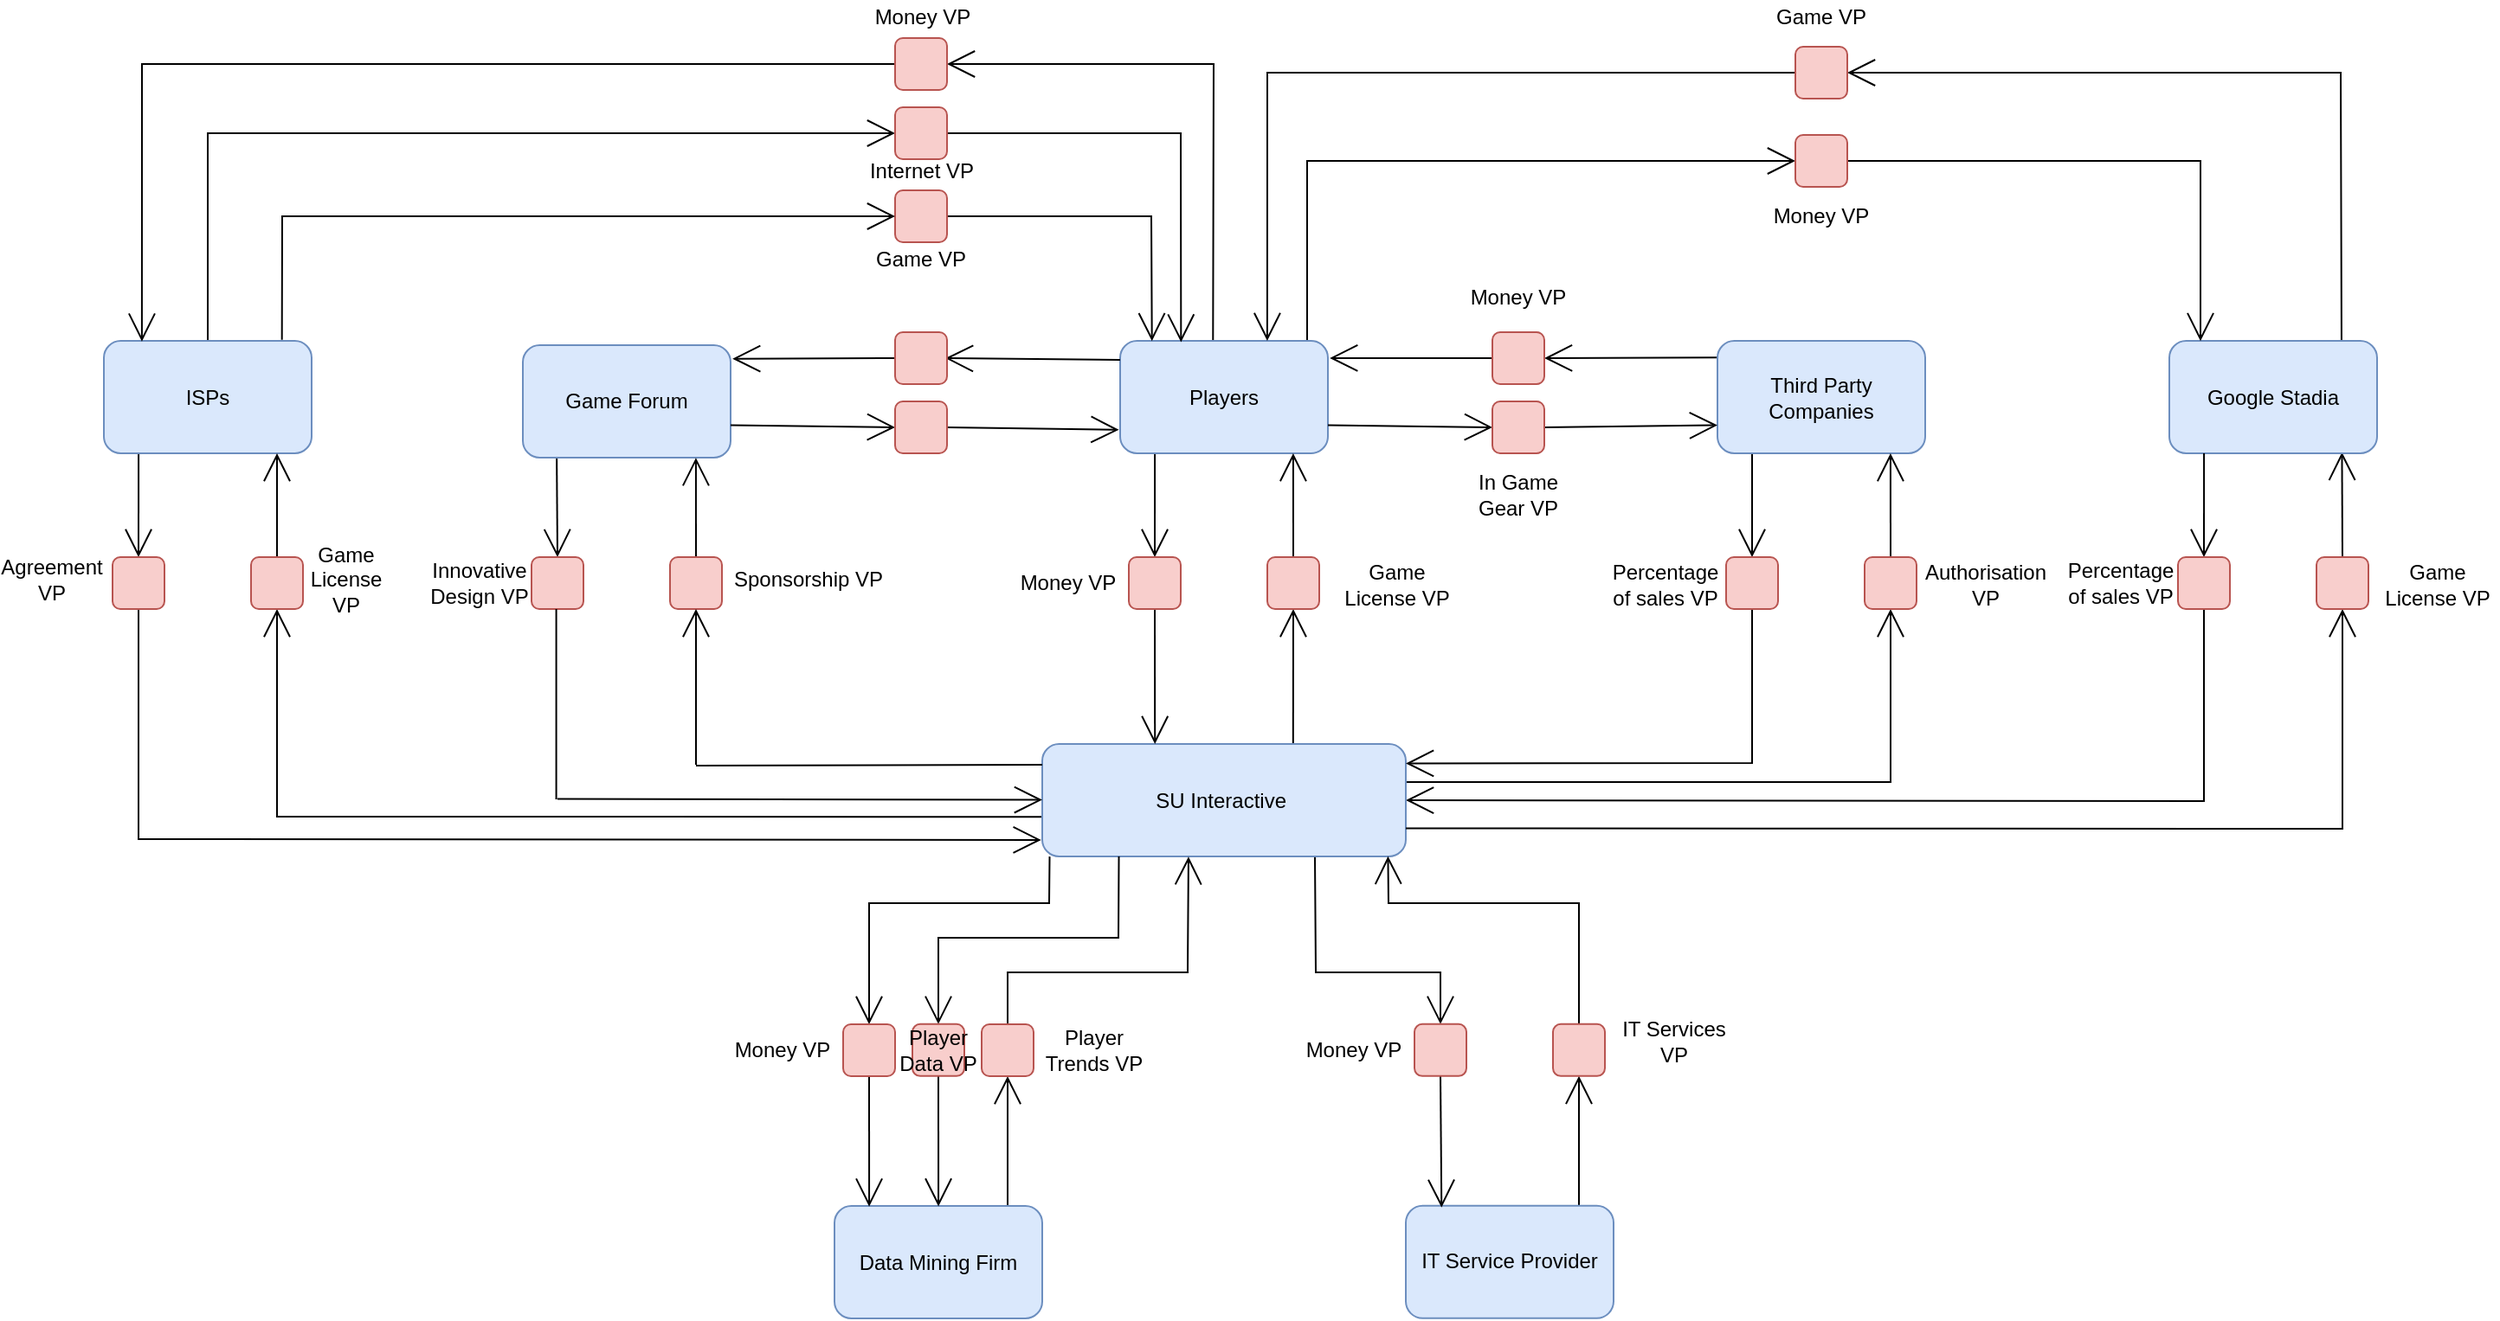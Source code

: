 <mxfile version="15.3.5" type="github">
  <diagram id="YZgY8PRbevDKH5y3TZCo" name="Page-1">
    <mxGraphModel dx="3224" dy="1183" grid="1" gridSize="10" guides="1" tooltips="1" connect="1" arrows="1" fold="1" page="1" pageScale="1" pageWidth="850" pageHeight="1100" math="0" shadow="0">
      <root>
        <mxCell id="0" />
        <mxCell id="1" parent="0" />
        <mxCell id="_d9_GQ4u8QB0am2_EuMo-89" style="edgeStyle=none;rounded=0;jumpSize=1;orthogonalLoop=1;jettySize=auto;html=1;entryX=0.5;entryY=1;entryDx=0;entryDy=0;endArrow=open;startSize=14;endSize=14;sourcePerimeterSpacing=8;targetPerimeterSpacing=8;" edge="1" parent="1" target="WiA4mhiuNk-QAXQjQzbL-15">
          <mxGeometry relative="1" as="geometry">
            <mxPoint x="630" y="764.93" as="sourcePoint" />
          </mxGeometry>
        </mxCell>
        <mxCell id="WiA4mhiuNk-QAXQjQzbL-6" value="IT Service Provider" style="rounded=1;whiteSpace=wrap;html=1;hachureGap=4;pointerEvents=0;fillColor=#dae8fc;strokeColor=#6c8ebf;" parent="1" vertex="1">
          <mxGeometry x="530" y="764.93" width="120" height="65" as="geometry" />
        </mxCell>
        <mxCell id="WiA4mhiuNk-QAXQjQzbL-7" style="edgeStyle=none;curved=1;rounded=0;orthogonalLoop=1;jettySize=auto;html=1;endArrow=open;startSize=14;endSize=14;sourcePerimeterSpacing=8;targetPerimeterSpacing=8;exitX=0.69;exitY=0;exitDx=0;exitDy=0;exitPerimeter=0;entryX=0.5;entryY=1;entryDx=0;entryDy=0;" parent="1" source="WiA4mhiuNk-QAXQjQzbL-1" target="WiA4mhiuNk-QAXQjQzbL-8" edge="1">
          <mxGeometry relative="1" as="geometry">
            <mxPoint x="440" y="470" as="targetPoint" />
            <mxPoint x="480" y="492" as="sourcePoint" />
            <Array as="points" />
          </mxGeometry>
        </mxCell>
        <mxCell id="_d9_GQ4u8QB0am2_EuMo-30" value="" style="edgeStyle=none;rounded=0;jumpSize=1;orthogonalLoop=1;jettySize=auto;html=1;endArrow=open;startSize=14;endSize=14;sourcePerimeterSpacing=8;targetPerimeterSpacing=8;exitX=0.306;exitY=1.001;exitDx=0;exitDy=0;exitPerimeter=0;entryX=0.5;entryY=0;entryDx=0;entryDy=0;" edge="1" parent="1" target="WiA4mhiuNk-QAXQjQzbL-18">
          <mxGeometry relative="1" as="geometry">
            <mxPoint x="324.26" y="563.065" as="sourcePoint" />
            <Array as="points">
              <mxPoint x="324" y="590" />
              <mxPoint x="220" y="590" />
            </Array>
          </mxGeometry>
        </mxCell>
        <mxCell id="_d9_GQ4u8QB0am2_EuMo-84" style="edgeStyle=none;rounded=0;jumpSize=1;orthogonalLoop=1;jettySize=auto;html=1;exitX=1.002;exitY=0.338;exitDx=0;exitDy=0;entryX=0.5;entryY=1;entryDx=0;entryDy=0;endArrow=open;startSize=14;endSize=14;sourcePerimeterSpacing=8;targetPerimeterSpacing=8;exitPerimeter=0;" edge="1" parent="1" source="WiA4mhiuNk-QAXQjQzbL-1" target="LYS-56mlYmuFWo8kIEcu-3">
          <mxGeometry relative="1" as="geometry">
            <Array as="points">
              <mxPoint x="810" y="520" />
            </Array>
          </mxGeometry>
        </mxCell>
        <mxCell id="_d9_GQ4u8QB0am2_EuMo-101" style="edgeStyle=none;rounded=0;jumpSize=1;orthogonalLoop=1;jettySize=auto;html=1;exitX=-0.002;exitY=0.648;exitDx=0;exitDy=0;entryX=0.5;entryY=1;entryDx=0;entryDy=0;endArrow=open;startSize=14;endSize=14;sourcePerimeterSpacing=8;targetPerimeterSpacing=8;exitPerimeter=0;" edge="1" parent="1" source="WiA4mhiuNk-QAXQjQzbL-1" target="LYS-56mlYmuFWo8kIEcu-1">
          <mxGeometry relative="1" as="geometry">
            <Array as="points">
              <mxPoint x="-122" y="540" />
            </Array>
          </mxGeometry>
        </mxCell>
        <mxCell id="_d9_GQ4u8QB0am2_EuMo-110" style="edgeStyle=none;rounded=0;jumpSize=1;orthogonalLoop=1;jettySize=auto;html=1;exitX=0.75;exitY=1;exitDx=0;exitDy=0;entryX=0.5;entryY=0;entryDx=0;entryDy=0;endArrow=open;startSize=14;endSize=14;sourcePerimeterSpacing=8;targetPerimeterSpacing=8;" edge="1" parent="1" source="WiA4mhiuNk-QAXQjQzbL-1" target="WiA4mhiuNk-QAXQjQzbL-16">
          <mxGeometry relative="1" as="geometry">
            <Array as="points">
              <mxPoint x="478" y="630" />
              <mxPoint x="550" y="630" />
            </Array>
          </mxGeometry>
        </mxCell>
        <mxCell id="_d9_GQ4u8QB0am2_EuMo-116" style="edgeStyle=none;rounded=0;jumpSize=1;orthogonalLoop=1;jettySize=auto;html=1;exitX=0.5;exitY=1;exitDx=0;exitDy=0;entryX=1;entryY=0.5;entryDx=0;entryDy=0;endArrow=open;startSize=14;endSize=14;sourcePerimeterSpacing=8;targetPerimeterSpacing=8;" edge="1" parent="1" source="_d9_GQ4u8QB0am2_EuMo-113" target="WiA4mhiuNk-QAXQjQzbL-1">
          <mxGeometry relative="1" as="geometry">
            <Array as="points">
              <mxPoint x="991" y="531" />
            </Array>
          </mxGeometry>
        </mxCell>
        <mxCell id="WiA4mhiuNk-QAXQjQzbL-1" value="SU Interactive&amp;nbsp;" style="rounded=1;whiteSpace=wrap;html=1;hachureGap=4;pointerEvents=0;fillColor=#dae8fc;strokeColor=#6c8ebf;" parent="1" vertex="1">
          <mxGeometry x="320" y="498" width="210" height="65" as="geometry" />
        </mxCell>
        <mxCell id="WiA4mhiuNk-QAXQjQzbL-13" value="" style="edgeStyle=none;curved=1;rounded=0;orthogonalLoop=1;jettySize=auto;html=1;endArrow=open;startSize=14;endSize=14;sourcePerimeterSpacing=8;targetPerimeterSpacing=8;entryX=0.5;entryY=0;entryDx=0;entryDy=0;exitX=0.167;exitY=1;exitDx=0;exitDy=0;exitPerimeter=0;" parent="1" source="WiA4mhiuNk-QAXQjQzbL-2" target="WiA4mhiuNk-QAXQjQzbL-9" edge="1">
          <mxGeometry relative="1" as="geometry" />
        </mxCell>
        <mxCell id="_d9_GQ4u8QB0am2_EuMo-69" style="edgeStyle=none;rounded=0;jumpSize=1;orthogonalLoop=1;jettySize=auto;html=1;exitX=0.447;exitY=0;exitDx=0;exitDy=0;entryX=1;entryY=0.5;entryDx=0;entryDy=0;endArrow=open;startSize=14;endSize=14;sourcePerimeterSpacing=8;targetPerimeterSpacing=8;exitPerimeter=0;" edge="1" parent="1" source="WiA4mhiuNk-QAXQjQzbL-2" target="_d9_GQ4u8QB0am2_EuMo-62">
          <mxGeometry relative="1" as="geometry">
            <Array as="points">
              <mxPoint x="419" y="105" />
            </Array>
          </mxGeometry>
        </mxCell>
        <mxCell id="_d9_GQ4u8QB0am2_EuMo-78" style="edgeStyle=none;rounded=0;jumpSize=1;orthogonalLoop=1;jettySize=auto;html=1;exitX=0;exitY=0.5;exitDx=0;exitDy=0;entryX=1.009;entryY=0.153;entryDx=0;entryDy=0;endArrow=open;startSize=14;endSize=14;sourcePerimeterSpacing=8;targetPerimeterSpacing=8;entryPerimeter=0;" edge="1" parent="1" source="_d9_GQ4u8QB0am2_EuMo-16" target="WiA4mhiuNk-QAXQjQzbL-2">
          <mxGeometry relative="1" as="geometry" />
        </mxCell>
        <mxCell id="_d9_GQ4u8QB0am2_EuMo-124" style="edgeStyle=none;rounded=0;jumpSize=1;orthogonalLoop=1;jettySize=auto;html=1;exitX=0.9;exitY=0;exitDx=0;exitDy=0;entryX=0;entryY=0.5;entryDx=0;entryDy=0;endArrow=open;startSize=14;endSize=14;sourcePerimeterSpacing=8;targetPerimeterSpacing=8;exitPerimeter=0;" edge="1" parent="1" source="WiA4mhiuNk-QAXQjQzbL-2" target="_d9_GQ4u8QB0am2_EuMo-118">
          <mxGeometry relative="1" as="geometry">
            <Array as="points">
              <mxPoint x="473" y="161" />
            </Array>
          </mxGeometry>
        </mxCell>
        <mxCell id="WiA4mhiuNk-QAXQjQzbL-2" value="Players" style="rounded=1;whiteSpace=wrap;html=1;hachureGap=4;pointerEvents=0;fillColor=#dae8fc;strokeColor=#6c8ebf;" parent="1" vertex="1">
          <mxGeometry x="365" y="265" width="120" height="65" as="geometry" />
        </mxCell>
        <mxCell id="_d9_GQ4u8QB0am2_EuMo-56" value="" style="edgeStyle=none;rounded=0;jumpSize=1;orthogonalLoop=1;jettySize=auto;html=1;endArrow=open;startSize=14;endSize=14;sourcePerimeterSpacing=8;targetPerimeterSpacing=8;exitX=0.167;exitY=0.997;exitDx=0;exitDy=0;entryX=0.5;entryY=0;entryDx=0;entryDy=0;exitPerimeter=0;" edge="1" parent="1" source="WiA4mhiuNk-QAXQjQzbL-3" target="LYS-56mlYmuFWo8kIEcu-2">
          <mxGeometry relative="1" as="geometry" />
        </mxCell>
        <mxCell id="_d9_GQ4u8QB0am2_EuMo-64" style="edgeStyle=none;rounded=0;jumpSize=1;orthogonalLoop=1;jettySize=auto;html=1;exitX=0.5;exitY=0;exitDx=0;exitDy=0;entryX=0;entryY=0.5;entryDx=0;entryDy=0;endArrow=open;startSize=14;endSize=14;sourcePerimeterSpacing=8;targetPerimeterSpacing=8;" edge="1" parent="1" source="WiA4mhiuNk-QAXQjQzbL-3" target="_d9_GQ4u8QB0am2_EuMo-61">
          <mxGeometry relative="1" as="geometry">
            <Array as="points">
              <mxPoint x="-162" y="145" />
            </Array>
          </mxGeometry>
        </mxCell>
        <mxCell id="WiA4mhiuNk-QAXQjQzbL-3" value="ISPs" style="rounded=1;whiteSpace=wrap;html=1;hachureGap=4;pointerEvents=0;fillColor=#dae8fc;strokeColor=#6c8ebf;" parent="1" vertex="1">
          <mxGeometry x="-222" y="265" width="120" height="65" as="geometry" />
        </mxCell>
        <mxCell id="_d9_GQ4u8QB0am2_EuMo-81" style="edgeStyle=none;rounded=0;jumpSize=1;orthogonalLoop=1;jettySize=auto;html=1;exitX=0.014;exitY=0.149;exitDx=0;exitDy=0;entryX=1;entryY=0.5;entryDx=0;entryDy=0;endArrow=open;startSize=14;endSize=14;sourcePerimeterSpacing=8;targetPerimeterSpacing=8;exitPerimeter=0;" edge="1" parent="1" source="WiA4mhiuNk-QAXQjQzbL-4" target="_d9_GQ4u8QB0am2_EuMo-16">
          <mxGeometry relative="1" as="geometry" />
        </mxCell>
        <mxCell id="_d9_GQ4u8QB0am2_EuMo-82" style="edgeStyle=none;rounded=0;jumpSize=1;orthogonalLoop=1;jettySize=auto;html=1;entryX=0.5;entryY=0;entryDx=0;entryDy=0;endArrow=open;startSize=14;endSize=14;sourcePerimeterSpacing=8;targetPerimeterSpacing=8;" edge="1" parent="1" target="LYS-56mlYmuFWo8kIEcu-4">
          <mxGeometry relative="1" as="geometry">
            <mxPoint x="730" y="330" as="sourcePoint" />
          </mxGeometry>
        </mxCell>
        <mxCell id="WiA4mhiuNk-QAXQjQzbL-4" value="Third Party Companies" style="rounded=1;whiteSpace=wrap;html=1;hachureGap=4;pointerEvents=0;fillColor=#dae8fc;strokeColor=#6c8ebf;" parent="1" vertex="1">
          <mxGeometry x="710" y="265" width="120" height="65" as="geometry" />
        </mxCell>
        <mxCell id="_d9_GQ4u8QB0am2_EuMo-31" value="" style="edgeStyle=none;rounded=0;jumpSize=1;orthogonalLoop=1;jettySize=auto;html=1;endArrow=open;startSize=14;endSize=14;sourcePerimeterSpacing=8;targetPerimeterSpacing=8;entryX=0.5;entryY=1;entryDx=0;entryDy=0;" edge="1" parent="1" target="WiA4mhiuNk-QAXQjQzbL-17">
          <mxGeometry relative="1" as="geometry">
            <mxPoint x="300" y="765" as="sourcePoint" />
          </mxGeometry>
        </mxCell>
        <mxCell id="WiA4mhiuNk-QAXQjQzbL-5" value="Data Mining Firm" style="rounded=1;whiteSpace=wrap;html=1;hachureGap=4;pointerEvents=0;fillColor=#dae8fc;strokeColor=#6c8ebf;" parent="1" vertex="1">
          <mxGeometry x="200" y="765" width="120" height="65" as="geometry" />
        </mxCell>
        <mxCell id="WiA4mhiuNk-QAXQjQzbL-12" value="" style="edgeStyle=none;curved=1;rounded=0;orthogonalLoop=1;jettySize=auto;html=1;endArrow=open;startSize=14;endSize=14;sourcePerimeterSpacing=8;targetPerimeterSpacing=8;exitX=0.5;exitY=0;exitDx=0;exitDy=0;entryX=0.833;entryY=1;entryDx=0;entryDy=0;entryPerimeter=0;" parent="1" source="WiA4mhiuNk-QAXQjQzbL-8" target="WiA4mhiuNk-QAXQjQzbL-2" edge="1">
          <mxGeometry relative="1" as="geometry">
            <mxPoint x="490" y="370" as="targetPoint" />
          </mxGeometry>
        </mxCell>
        <mxCell id="WiA4mhiuNk-QAXQjQzbL-8" value="" style="rounded=1;whiteSpace=wrap;html=1;hachureGap=4;pointerEvents=0;fillColor=#f8cecc;strokeColor=#b85450;" parent="1" vertex="1">
          <mxGeometry x="450" y="390" width="30" height="30" as="geometry" />
        </mxCell>
        <mxCell id="WiA4mhiuNk-QAXQjQzbL-14" value="" style="edgeStyle=none;curved=1;rounded=0;orthogonalLoop=1;jettySize=auto;html=1;endArrow=open;startSize=14;endSize=14;sourcePerimeterSpacing=8;targetPerimeterSpacing=8;exitX=0.5;exitY=1;exitDx=0;exitDy=0;entryX=0.31;entryY=0;entryDx=0;entryDy=0;entryPerimeter=0;" parent="1" source="WiA4mhiuNk-QAXQjQzbL-9" target="WiA4mhiuNk-QAXQjQzbL-1" edge="1">
          <mxGeometry relative="1" as="geometry" />
        </mxCell>
        <mxCell id="WiA4mhiuNk-QAXQjQzbL-9" value="" style="rounded=1;whiteSpace=wrap;html=1;hachureGap=4;pointerEvents=0;fillColor=#f8cecc;strokeColor=#b85450;" parent="1" vertex="1">
          <mxGeometry x="370" y="390" width="30" height="30" as="geometry" />
        </mxCell>
        <mxCell id="_d9_GQ4u8QB0am2_EuMo-111" style="edgeStyle=none;rounded=0;jumpSize=1;orthogonalLoop=1;jettySize=auto;html=1;exitX=0.5;exitY=0;exitDx=0;exitDy=0;endArrow=open;startSize=14;endSize=14;sourcePerimeterSpacing=8;targetPerimeterSpacing=8;entryX=0.951;entryY=0.998;entryDx=0;entryDy=0;entryPerimeter=0;" edge="1" parent="1" source="WiA4mhiuNk-QAXQjQzbL-15" target="WiA4mhiuNk-QAXQjQzbL-1">
          <mxGeometry relative="1" as="geometry">
            <mxPoint x="520" y="560" as="targetPoint" />
            <Array as="points">
              <mxPoint x="630" y="590" />
              <mxPoint x="520" y="590" />
            </Array>
          </mxGeometry>
        </mxCell>
        <mxCell id="WiA4mhiuNk-QAXQjQzbL-15" value="" style="rounded=1;whiteSpace=wrap;html=1;hachureGap=4;pointerEvents=0;fillColor=#f8cecc;strokeColor=#b85450;" parent="1" vertex="1">
          <mxGeometry x="615" y="659.93" width="30" height="30" as="geometry" />
        </mxCell>
        <mxCell id="_d9_GQ4u8QB0am2_EuMo-88" style="edgeStyle=none;rounded=0;jumpSize=1;orthogonalLoop=1;jettySize=auto;html=1;exitX=0.5;exitY=1;exitDx=0;exitDy=0;entryX=0.172;entryY=0.015;entryDx=0;entryDy=0;entryPerimeter=0;endArrow=open;startSize=14;endSize=14;sourcePerimeterSpacing=8;targetPerimeterSpacing=8;" edge="1" parent="1" source="WiA4mhiuNk-QAXQjQzbL-16" target="WiA4mhiuNk-QAXQjQzbL-6">
          <mxGeometry relative="1" as="geometry" />
        </mxCell>
        <mxCell id="WiA4mhiuNk-QAXQjQzbL-16" value="" style="rounded=1;whiteSpace=wrap;html=1;hachureGap=4;pointerEvents=0;fillColor=#f8cecc;strokeColor=#b85450;" parent="1" vertex="1">
          <mxGeometry x="535" y="659.93" width="30" height="30" as="geometry" />
        </mxCell>
        <mxCell id="_d9_GQ4u8QB0am2_EuMo-32" value="" style="edgeStyle=none;rounded=0;jumpSize=1;orthogonalLoop=1;jettySize=auto;html=1;endArrow=open;startSize=14;endSize=14;sourcePerimeterSpacing=8;targetPerimeterSpacing=8;exitX=0.5;exitY=0;exitDx=0;exitDy=0;entryX=0.688;entryY=1.002;entryDx=0;entryDy=0;entryPerimeter=0;" edge="1" parent="1" source="WiA4mhiuNk-QAXQjQzbL-17">
          <mxGeometry relative="1" as="geometry">
            <mxPoint x="404.48" y="563.13" as="targetPoint" />
            <Array as="points">
              <mxPoint x="300" y="630" />
              <mxPoint x="404" y="630" />
            </Array>
          </mxGeometry>
        </mxCell>
        <mxCell id="WiA4mhiuNk-QAXQjQzbL-17" value="" style="rounded=1;whiteSpace=wrap;html=1;hachureGap=4;pointerEvents=0;fillColor=#f8cecc;strokeColor=#b85450;" parent="1" vertex="1">
          <mxGeometry x="285" y="660" width="30" height="30" as="geometry" />
        </mxCell>
        <mxCell id="_d9_GQ4u8QB0am2_EuMo-29" value="" style="edgeStyle=none;rounded=0;jumpSize=1;orthogonalLoop=1;jettySize=auto;html=1;endArrow=open;startSize=14;endSize=14;sourcePerimeterSpacing=8;targetPerimeterSpacing=8;exitX=0.5;exitY=1;exitDx=0;exitDy=0;entryX=0.167;entryY=0.005;entryDx=0;entryDy=0;entryPerimeter=0;" edge="1" parent="1" source="WiA4mhiuNk-QAXQjQzbL-18" target="WiA4mhiuNk-QAXQjQzbL-5">
          <mxGeometry relative="1" as="geometry">
            <mxPoint x="220" y="760" as="targetPoint" />
          </mxGeometry>
        </mxCell>
        <mxCell id="WiA4mhiuNk-QAXQjQzbL-18" value="" style="rounded=1;whiteSpace=wrap;html=1;hachureGap=4;pointerEvents=0;fillColor=#f8cecc;strokeColor=#b85450;" parent="1" vertex="1">
          <mxGeometry x="205" y="660" width="30" height="30" as="geometry" />
        </mxCell>
        <mxCell id="_d9_GQ4u8QB0am2_EuMo-55" value="" style="edgeStyle=none;rounded=0;jumpSize=1;orthogonalLoop=1;jettySize=auto;html=1;endArrow=open;startSize=14;endSize=14;sourcePerimeterSpacing=8;targetPerimeterSpacing=8;exitX=0.5;exitY=0;exitDx=0;exitDy=0;" edge="1" parent="1" source="LYS-56mlYmuFWo8kIEcu-1">
          <mxGeometry relative="1" as="geometry">
            <mxPoint x="-122" y="330" as="targetPoint" />
          </mxGeometry>
        </mxCell>
        <mxCell id="LYS-56mlYmuFWo8kIEcu-1" value="" style="rounded=1;whiteSpace=wrap;html=1;hachureGap=4;pointerEvents=0;fillColor=#f8cecc;strokeColor=#b85450;" parent="1" vertex="1">
          <mxGeometry x="-137" y="390" width="30" height="30" as="geometry" />
        </mxCell>
        <mxCell id="_d9_GQ4u8QB0am2_EuMo-102" style="edgeStyle=none;rounded=0;jumpSize=1;orthogonalLoop=1;jettySize=auto;html=1;exitX=0.5;exitY=1;exitDx=0;exitDy=0;entryX=-0.003;entryY=0.853;entryDx=0;entryDy=0;endArrow=open;startSize=14;endSize=14;sourcePerimeterSpacing=8;targetPerimeterSpacing=8;entryPerimeter=0;" edge="1" parent="1" source="LYS-56mlYmuFWo8kIEcu-2" target="WiA4mhiuNk-QAXQjQzbL-1">
          <mxGeometry relative="1" as="geometry">
            <Array as="points">
              <mxPoint x="-202" y="553" />
            </Array>
          </mxGeometry>
        </mxCell>
        <mxCell id="LYS-56mlYmuFWo8kIEcu-2" value="" style="rounded=1;whiteSpace=wrap;html=1;hachureGap=4;pointerEvents=0;fillColor=#f8cecc;strokeColor=#b85450;" parent="1" vertex="1">
          <mxGeometry x="-217" y="390" width="30" height="30" as="geometry" />
        </mxCell>
        <mxCell id="_d9_GQ4u8QB0am2_EuMo-85" style="edgeStyle=none;rounded=0;jumpSize=1;orthogonalLoop=1;jettySize=auto;html=1;exitX=0.5;exitY=0;exitDx=0;exitDy=0;entryX=0.833;entryY=1;entryDx=0;entryDy=0;entryPerimeter=0;endArrow=open;startSize=14;endSize=14;sourcePerimeterSpacing=8;targetPerimeterSpacing=8;" edge="1" parent="1" source="LYS-56mlYmuFWo8kIEcu-3" target="WiA4mhiuNk-QAXQjQzbL-4">
          <mxGeometry relative="1" as="geometry" />
        </mxCell>
        <mxCell id="LYS-56mlYmuFWo8kIEcu-3" value="" style="rounded=1;whiteSpace=wrap;html=1;hachureGap=4;pointerEvents=0;fillColor=#f8cecc;strokeColor=#b85450;" parent="1" vertex="1">
          <mxGeometry x="795" y="390" width="30" height="30" as="geometry" />
        </mxCell>
        <mxCell id="_d9_GQ4u8QB0am2_EuMo-83" style="edgeStyle=none;rounded=0;jumpSize=1;orthogonalLoop=1;jettySize=auto;html=1;exitX=0.5;exitY=1;exitDx=0;exitDy=0;entryX=1;entryY=0.25;entryDx=0;entryDy=0;endArrow=open;startSize=14;endSize=14;sourcePerimeterSpacing=8;targetPerimeterSpacing=8;" edge="1" parent="1">
          <mxGeometry relative="1" as="geometry">
            <mxPoint x="730" y="415" as="sourcePoint" />
            <mxPoint x="530" y="509.25" as="targetPoint" />
            <Array as="points">
              <mxPoint x="730" y="509" />
            </Array>
          </mxGeometry>
        </mxCell>
        <mxCell id="LYS-56mlYmuFWo8kIEcu-4" value="" style="rounded=1;whiteSpace=wrap;html=1;hachureGap=4;pointerEvents=0;fillColor=#f8cecc;strokeColor=#b85450;" parent="1" vertex="1">
          <mxGeometry x="715" y="390" width="30" height="30" as="geometry" />
        </mxCell>
        <mxCell id="_d9_GQ4u8QB0am2_EuMo-39" value="" style="edgeStyle=none;rounded=0;jumpSize=1;orthogonalLoop=1;jettySize=auto;html=1;endArrow=open;startSize=14;endSize=14;sourcePerimeterSpacing=8;targetPerimeterSpacing=8;entryX=0.5;entryY=0;entryDx=0;entryDy=0;exitX=0.163;exitY=0.991;exitDx=0;exitDy=0;exitPerimeter=0;" edge="1" parent="1" source="LYS-56mlYmuFWo8kIEcu-24" target="LYS-56mlYmuFWo8kIEcu-26">
          <mxGeometry relative="1" as="geometry" />
        </mxCell>
        <mxCell id="LYS-56mlYmuFWo8kIEcu-24" value="Game Forum" style="rounded=1;whiteSpace=wrap;html=1;hachureGap=4;pointerEvents=0;fillColor=#dae8fc;strokeColor=#6c8ebf;" parent="1" vertex="1">
          <mxGeometry x="20" y="267.5" width="120" height="65" as="geometry" />
        </mxCell>
        <mxCell id="_d9_GQ4u8QB0am2_EuMo-40" value="" style="edgeStyle=none;rounded=0;jumpSize=1;orthogonalLoop=1;jettySize=auto;html=1;endArrow=open;startSize=14;endSize=14;sourcePerimeterSpacing=8;targetPerimeterSpacing=8;exitX=0.5;exitY=0;exitDx=0;exitDy=0;entryX=0.833;entryY=1.001;entryDx=0;entryDy=0;entryPerimeter=0;" edge="1" parent="1" source="LYS-56mlYmuFWo8kIEcu-25" target="LYS-56mlYmuFWo8kIEcu-24">
          <mxGeometry relative="1" as="geometry" />
        </mxCell>
        <mxCell id="LYS-56mlYmuFWo8kIEcu-25" value="" style="rounded=1;whiteSpace=wrap;html=1;hachureGap=4;pointerEvents=0;fillColor=#f8cecc;strokeColor=#b85450;" parent="1" vertex="1">
          <mxGeometry x="105" y="390" width="30" height="30" as="geometry" />
        </mxCell>
        <mxCell id="LYS-56mlYmuFWo8kIEcu-26" value="" style="rounded=1;whiteSpace=wrap;html=1;hachureGap=4;pointerEvents=0;fillColor=#f8cecc;strokeColor=#b85450;" parent="1" vertex="1">
          <mxGeometry x="25" y="390" width="30" height="30" as="geometry" />
        </mxCell>
        <mxCell id="_d9_GQ4u8QB0am2_EuMo-79" style="edgeStyle=none;rounded=0;jumpSize=1;orthogonalLoop=1;jettySize=auto;html=1;exitX=1;exitY=0.75;exitDx=0;exitDy=0;entryX=0;entryY=0.5;entryDx=0;entryDy=0;endArrow=open;startSize=14;endSize=14;sourcePerimeterSpacing=8;targetPerimeterSpacing=8;" edge="1" parent="1" source="WiA4mhiuNk-QAXQjQzbL-2" target="_d9_GQ4u8QB0am2_EuMo-15">
          <mxGeometry relative="1" as="geometry" />
        </mxCell>
        <mxCell id="_d9_GQ4u8QB0am2_EuMo-80" style="edgeStyle=none;rounded=0;jumpSize=1;orthogonalLoop=1;jettySize=auto;html=1;exitX=1;exitY=0.5;exitDx=0;exitDy=0;entryX=0;entryY=0.75;entryDx=0;entryDy=0;endArrow=open;startSize=14;endSize=14;sourcePerimeterSpacing=8;targetPerimeterSpacing=8;" edge="1" parent="1" source="_d9_GQ4u8QB0am2_EuMo-15" target="WiA4mhiuNk-QAXQjQzbL-4">
          <mxGeometry relative="1" as="geometry" />
        </mxCell>
        <mxCell id="_d9_GQ4u8QB0am2_EuMo-15" value="" style="rounded=1;whiteSpace=wrap;html=1;hachureGap=4;pointerEvents=0;fillColor=#f8cecc;strokeColor=#b85450;" vertex="1" parent="1">
          <mxGeometry x="580" y="300" width="30" height="30" as="geometry" />
        </mxCell>
        <mxCell id="_d9_GQ4u8QB0am2_EuMo-16" value="" style="rounded=1;whiteSpace=wrap;html=1;hachureGap=4;pointerEvents=0;fillColor=#f8cecc;strokeColor=#b85450;" vertex="1" parent="1">
          <mxGeometry x="580" y="260" width="30" height="30" as="geometry" />
        </mxCell>
        <mxCell id="_d9_GQ4u8QB0am2_EuMo-33" value="" style="edgeStyle=none;rounded=0;orthogonalLoop=1;jettySize=auto;html=1;endArrow=open;startSize=14;endSize=14;sourcePerimeterSpacing=8;targetPerimeterSpacing=8;entryX=0;entryY=0.5;entryDx=0;entryDy=0;exitX=0;exitY=0.5;exitDx=0;exitDy=0;" edge="1" parent="1" source="_d9_GQ4u8QB0am2_EuMo-38">
          <mxGeometry relative="1" as="geometry">
            <mxPoint x="141.08" y="275.335" as="targetPoint" />
          </mxGeometry>
        </mxCell>
        <mxCell id="_d9_GQ4u8QB0am2_EuMo-34" value="" style="edgeStyle=none;rounded=0;orthogonalLoop=1;jettySize=auto;html=1;endArrow=open;startSize=14;endSize=14;sourcePerimeterSpacing=8;targetPerimeterSpacing=8;entryX=1;entryY=0.5;entryDx=0;entryDy=0;exitX=1;exitY=0.5;exitDx=0;exitDy=0;" edge="1" parent="1" source="_d9_GQ4u8QB0am2_EuMo-36">
          <mxGeometry relative="1" as="geometry">
            <mxPoint x="364.28" y="316.415" as="targetPoint" />
          </mxGeometry>
        </mxCell>
        <mxCell id="_d9_GQ4u8QB0am2_EuMo-35" value="" style="edgeStyle=none;rounded=0;orthogonalLoop=1;jettySize=auto;html=1;endArrow=open;startSize=14;endSize=14;sourcePerimeterSpacing=8;targetPerimeterSpacing=8;exitX=0;exitY=0.5;exitDx=0;exitDy=0;entryX=0;entryY=0.5;entryDx=0;entryDy=0;" edge="1" parent="1" target="_d9_GQ4u8QB0am2_EuMo-36">
          <mxGeometry relative="1" as="geometry">
            <mxPoint x="140" y="313.75" as="sourcePoint" />
          </mxGeometry>
        </mxCell>
        <mxCell id="_d9_GQ4u8QB0am2_EuMo-36" value="" style="rounded=1;whiteSpace=wrap;html=1;hachureGap=4;pointerEvents=0;fillColor=#f8cecc;strokeColor=#b85450;" vertex="1" parent="1">
          <mxGeometry x="235" y="300" width="30" height="30" as="geometry" />
        </mxCell>
        <mxCell id="_d9_GQ4u8QB0am2_EuMo-37" value="" style="edgeStyle=none;rounded=0;orthogonalLoop=1;jettySize=auto;html=1;endArrow=open;startSize=14;endSize=14;sourcePerimeterSpacing=8;targetPerimeterSpacing=8;exitX=1;exitY=0.5;exitDx=0;exitDy=0;" edge="1" parent="1">
          <mxGeometry relative="1" as="geometry">
            <mxPoint x="365" y="276.0" as="sourcePoint" />
            <mxPoint x="264" y="275" as="targetPoint" />
          </mxGeometry>
        </mxCell>
        <mxCell id="_d9_GQ4u8QB0am2_EuMo-38" value="" style="rounded=1;whiteSpace=wrap;html=1;hachureGap=4;pointerEvents=0;fillColor=#f8cecc;strokeColor=#b85450;" vertex="1" parent="1">
          <mxGeometry x="235" y="260" width="30" height="30" as="geometry" />
        </mxCell>
        <mxCell id="_d9_GQ4u8QB0am2_EuMo-41" value="" style="edgeStyle=none;rounded=0;orthogonalLoop=1;jettySize=auto;html=1;endArrow=open;startSize=14;endSize=14;sourcePerimeterSpacing=8;targetPerimeterSpacing=8;entryX=1;entryY=0.5;entryDx=0;entryDy=0;" edge="1" parent="1">
          <mxGeometry relative="1" as="geometry">
            <mxPoint x="40" y="529.79" as="sourcePoint" />
            <mxPoint x="320" y="530.29" as="targetPoint" />
          </mxGeometry>
        </mxCell>
        <mxCell id="_d9_GQ4u8QB0am2_EuMo-42" value="" style="edgeStyle=none;rounded=0;orthogonalLoop=1;jettySize=auto;html=1;endArrow=open;startSize=14;endSize=14;sourcePerimeterSpacing=8;targetPerimeterSpacing=8;entryX=0.5;entryY=1;entryDx=0;entryDy=0;" edge="1" parent="1">
          <mxGeometry relative="1" as="geometry">
            <mxPoint x="120" y="510.0" as="sourcePoint" />
            <mxPoint x="120" y="420" as="targetPoint" />
          </mxGeometry>
        </mxCell>
        <mxCell id="_d9_GQ4u8QB0am2_EuMo-43" value="" style="endArrow=none;html=1;startSize=14;endSize=14;sourcePerimeterSpacing=8;targetPerimeterSpacing=8;exitX=1;exitY=0.5;exitDx=0;exitDy=0;" edge="1" parent="1">
          <mxGeometry width="50" height="50" relative="1" as="geometry">
            <mxPoint x="320" y="510.0" as="sourcePoint" />
            <mxPoint x="120" y="510.5" as="targetPoint" />
          </mxGeometry>
        </mxCell>
        <mxCell id="_d9_GQ4u8QB0am2_EuMo-44" value="" style="endArrow=none;html=1;startSize=14;endSize=14;sourcePerimeterSpacing=8;targetPerimeterSpacing=8;entryX=0.5;entryY=1;entryDx=0;entryDy=0;" edge="1" parent="1">
          <mxGeometry width="50" height="50" relative="1" as="geometry">
            <mxPoint x="39.29" y="420" as="sourcePoint" />
            <mxPoint x="39.29" y="530" as="targetPoint" />
          </mxGeometry>
        </mxCell>
        <mxCell id="_d9_GQ4u8QB0am2_EuMo-68" style="edgeStyle=none;rounded=0;jumpSize=1;orthogonalLoop=1;jettySize=auto;html=1;exitX=1;exitY=0.5;exitDx=0;exitDy=0;endArrow=open;startSize=14;endSize=14;sourcePerimeterSpacing=8;targetPerimeterSpacing=8;entryX=0.293;entryY=0.012;entryDx=0;entryDy=0;entryPerimeter=0;" edge="1" parent="1" source="_d9_GQ4u8QB0am2_EuMo-61" target="WiA4mhiuNk-QAXQjQzbL-2">
          <mxGeometry relative="1" as="geometry">
            <mxPoint x="390" y="265" as="targetPoint" />
            <Array as="points">
              <mxPoint x="400" y="145" />
            </Array>
          </mxGeometry>
        </mxCell>
        <mxCell id="_d9_GQ4u8QB0am2_EuMo-61" value="" style="rounded=1;whiteSpace=wrap;html=1;hachureGap=4;pointerEvents=0;fillColor=#f8cecc;strokeColor=#b85450;" vertex="1" parent="1">
          <mxGeometry x="235" y="130" width="30" height="30" as="geometry" />
        </mxCell>
        <mxCell id="_d9_GQ4u8QB0am2_EuMo-65" style="edgeStyle=none;rounded=0;jumpSize=1;orthogonalLoop=1;jettySize=auto;html=1;exitX=0;exitY=0.5;exitDx=0;exitDy=0;endArrow=open;startSize=14;endSize=14;sourcePerimeterSpacing=8;targetPerimeterSpacing=8;entryX=0.183;entryY=0.005;entryDx=0;entryDy=0;entryPerimeter=0;" edge="1" parent="1" source="_d9_GQ4u8QB0am2_EuMo-62" target="WiA4mhiuNk-QAXQjQzbL-3">
          <mxGeometry relative="1" as="geometry">
            <mxPoint x="-191" y="260" as="targetPoint" />
            <Array as="points">
              <mxPoint x="-200" y="105" />
            </Array>
          </mxGeometry>
        </mxCell>
        <mxCell id="_d9_GQ4u8QB0am2_EuMo-62" value="" style="rounded=1;whiteSpace=wrap;html=1;hachureGap=4;pointerEvents=0;fillColor=#f8cecc;strokeColor=#b85450;" vertex="1" parent="1">
          <mxGeometry x="235" y="90" width="30" height="30" as="geometry" />
        </mxCell>
        <mxCell id="_d9_GQ4u8QB0am2_EuMo-70" value="Game License VP" style="text;html=1;strokeColor=none;fillColor=none;align=center;verticalAlign=middle;whiteSpace=wrap;rounded=0;hachureGap=4;pointerEvents=0;" vertex="1" parent="1">
          <mxGeometry x="-102" y="392.5" width="40" height="20" as="geometry" />
        </mxCell>
        <mxCell id="_d9_GQ4u8QB0am2_EuMo-71" value="Agreement VP" style="text;html=1;strokeColor=none;fillColor=none;align=center;verticalAlign=middle;whiteSpace=wrap;rounded=0;hachureGap=4;pointerEvents=0;" vertex="1" parent="1">
          <mxGeometry x="-272" y="392.5" width="40" height="20" as="geometry" />
        </mxCell>
        <mxCell id="_d9_GQ4u8QB0am2_EuMo-72" value="Internet VP" style="text;html=1;strokeColor=none;fillColor=none;align=center;verticalAlign=middle;whiteSpace=wrap;rounded=0;hachureGap=4;pointerEvents=0;" vertex="1" parent="1">
          <mxGeometry x="217.5" y="157" width="65" height="20" as="geometry" />
        </mxCell>
        <mxCell id="_d9_GQ4u8QB0am2_EuMo-73" value="Money VP" style="text;html=1;strokeColor=none;fillColor=none;align=center;verticalAlign=middle;whiteSpace=wrap;rounded=0;hachureGap=4;pointerEvents=0;" vertex="1" parent="1">
          <mxGeometry x="221" y="68" width="60" height="20" as="geometry" />
        </mxCell>
        <mxCell id="_d9_GQ4u8QB0am2_EuMo-74" value="Money VP" style="text;html=1;strokeColor=none;fillColor=none;align=center;verticalAlign=middle;whiteSpace=wrap;rounded=0;hachureGap=4;pointerEvents=0;" vertex="1" parent="1">
          <mxGeometry x="565" y="230" width="60" height="20" as="geometry" />
        </mxCell>
        <mxCell id="_d9_GQ4u8QB0am2_EuMo-75" value="Money VP" style="text;html=1;strokeColor=none;fillColor=none;align=center;verticalAlign=middle;whiteSpace=wrap;rounded=0;hachureGap=4;pointerEvents=0;" vertex="1" parent="1">
          <mxGeometry x="305" y="395" width="60" height="20" as="geometry" />
        </mxCell>
        <mxCell id="_d9_GQ4u8QB0am2_EuMo-76" value="Money VP" style="text;html=1;strokeColor=none;fillColor=none;align=center;verticalAlign=middle;whiteSpace=wrap;rounded=0;hachureGap=4;pointerEvents=0;" vertex="1" parent="1">
          <mxGeometry x="140" y="665" width="60" height="20" as="geometry" />
        </mxCell>
        <mxCell id="_d9_GQ4u8QB0am2_EuMo-94" style="edgeStyle=none;rounded=0;jumpSize=1;orthogonalLoop=1;jettySize=auto;html=1;exitX=1;exitY=0.5;exitDx=0;exitDy=0;endArrow=open;startSize=14;endSize=14;sourcePerimeterSpacing=8;targetPerimeterSpacing=8;entryX=0.153;entryY=0.001;entryDx=0;entryDy=0;entryPerimeter=0;" edge="1" parent="1" source="_d9_GQ4u8QB0am2_EuMo-92" target="WiA4mhiuNk-QAXQjQzbL-2">
          <mxGeometry relative="1" as="geometry">
            <mxPoint x="380" y="265" as="targetPoint" />
            <Array as="points">
              <mxPoint x="383" y="193" />
            </Array>
          </mxGeometry>
        </mxCell>
        <mxCell id="_d9_GQ4u8QB0am2_EuMo-92" value="" style="rounded=1;whiteSpace=wrap;html=1;hachureGap=4;pointerEvents=0;fillColor=#f8cecc;strokeColor=#b85450;" vertex="1" parent="1">
          <mxGeometry x="235" y="178" width="30" height="30" as="geometry" />
        </mxCell>
        <mxCell id="_d9_GQ4u8QB0am2_EuMo-93" style="edgeStyle=none;rounded=0;jumpSize=1;orthogonalLoop=1;jettySize=auto;html=1;entryX=0;entryY=0.5;entryDx=0;entryDy=0;endArrow=open;startSize=14;endSize=14;sourcePerimeterSpacing=8;targetPerimeterSpacing=8;exitX=0.857;exitY=-0.009;exitDx=0;exitDy=0;exitPerimeter=0;" edge="1" parent="1" source="WiA4mhiuNk-QAXQjQzbL-3" target="_d9_GQ4u8QB0am2_EuMo-92">
          <mxGeometry relative="1" as="geometry">
            <mxPoint x="-107" y="240" as="sourcePoint" />
            <mxPoint x="235" y="186" as="targetPoint" />
            <Array as="points">
              <mxPoint x="-119" y="193" />
            </Array>
          </mxGeometry>
        </mxCell>
        <mxCell id="_d9_GQ4u8QB0am2_EuMo-95" value="Game VP" style="text;html=1;strokeColor=none;fillColor=none;align=center;verticalAlign=middle;whiteSpace=wrap;rounded=0;hachureGap=4;pointerEvents=0;" vertex="1" parent="1">
          <mxGeometry x="220" y="208" width="60" height="20" as="geometry" />
        </mxCell>
        <mxCell id="_d9_GQ4u8QB0am2_EuMo-96" value="" style="edgeStyle=none;rounded=0;jumpSize=1;orthogonalLoop=1;jettySize=auto;html=1;endArrow=open;startSize=14;endSize=14;sourcePerimeterSpacing=8;targetPerimeterSpacing=8;exitX=0.306;exitY=1.001;exitDx=0;exitDy=0;exitPerimeter=0;entryX=0.5;entryY=0;entryDx=0;entryDy=0;" edge="1" target="_d9_GQ4u8QB0am2_EuMo-98" parent="1">
          <mxGeometry relative="1" as="geometry">
            <mxPoint x="364.26" y="562.995" as="sourcePoint" />
            <Array as="points">
              <mxPoint x="364" y="610" />
              <mxPoint x="260" y="610" />
            </Array>
          </mxGeometry>
        </mxCell>
        <mxCell id="_d9_GQ4u8QB0am2_EuMo-97" value="" style="edgeStyle=none;rounded=0;jumpSize=1;orthogonalLoop=1;jettySize=auto;html=1;endArrow=open;startSize=14;endSize=14;sourcePerimeterSpacing=8;targetPerimeterSpacing=8;exitX=0.5;exitY=1;exitDx=0;exitDy=0;entryX=0.167;entryY=0.005;entryDx=0;entryDy=0;entryPerimeter=0;" edge="1" source="_d9_GQ4u8QB0am2_EuMo-98" parent="1">
          <mxGeometry relative="1" as="geometry">
            <mxPoint x="260.04" y="765.255" as="targetPoint" />
          </mxGeometry>
        </mxCell>
        <mxCell id="_d9_GQ4u8QB0am2_EuMo-98" value="" style="rounded=1;whiteSpace=wrap;html=1;hachureGap=4;pointerEvents=0;fillColor=#f8cecc;strokeColor=#b85450;" vertex="1" parent="1">
          <mxGeometry x="245" y="659.93" width="30" height="30" as="geometry" />
        </mxCell>
        <mxCell id="_d9_GQ4u8QB0am2_EuMo-99" value="Sponsorship VP" style="text;html=1;strokeColor=none;fillColor=none;align=center;verticalAlign=middle;whiteSpace=wrap;rounded=0;hachureGap=4;pointerEvents=0;" vertex="1" parent="1">
          <mxGeometry x="140" y="392.5" width="90" height="20" as="geometry" />
        </mxCell>
        <mxCell id="_d9_GQ4u8QB0am2_EuMo-100" value="Innovative Design VP" style="text;html=1;strokeColor=none;fillColor=none;align=center;verticalAlign=middle;whiteSpace=wrap;rounded=0;hachureGap=4;pointerEvents=0;" vertex="1" parent="1">
          <mxGeometry x="-35" y="395" width="60" height="20" as="geometry" />
        </mxCell>
        <mxCell id="_d9_GQ4u8QB0am2_EuMo-103" value="Game License VP" style="text;html=1;strokeColor=none;fillColor=none;align=center;verticalAlign=middle;whiteSpace=wrap;rounded=0;hachureGap=4;pointerEvents=0;" vertex="1" parent="1">
          <mxGeometry x="490" y="396" width="70" height="20" as="geometry" />
        </mxCell>
        <mxCell id="_d9_GQ4u8QB0am2_EuMo-115" style="edgeStyle=none;rounded=0;jumpSize=1;orthogonalLoop=1;jettySize=auto;html=1;exitX=0.5;exitY=0;exitDx=0;exitDy=0;entryX=0.831;entryY=0.991;entryDx=0;entryDy=0;endArrow=open;startSize=14;endSize=14;sourcePerimeterSpacing=8;targetPerimeterSpacing=8;entryPerimeter=0;" edge="1" parent="1" source="_d9_GQ4u8QB0am2_EuMo-112" target="_d9_GQ4u8QB0am2_EuMo-105">
          <mxGeometry relative="1" as="geometry" />
        </mxCell>
        <mxCell id="_d9_GQ4u8QB0am2_EuMo-122" style="edgeStyle=none;rounded=0;jumpSize=1;orthogonalLoop=1;jettySize=auto;html=1;exitX=0.829;exitY=0.001;exitDx=0;exitDy=0;entryX=1;entryY=0.5;entryDx=0;entryDy=0;endArrow=open;startSize=14;endSize=14;sourcePerimeterSpacing=8;targetPerimeterSpacing=8;exitPerimeter=0;" edge="1" parent="1" source="_d9_GQ4u8QB0am2_EuMo-105" target="_d9_GQ4u8QB0am2_EuMo-119">
          <mxGeometry relative="1" as="geometry">
            <Array as="points">
              <mxPoint x="1070" y="110" />
            </Array>
          </mxGeometry>
        </mxCell>
        <mxCell id="_d9_GQ4u8QB0am2_EuMo-105" value="Google Stadia" style="rounded=1;whiteSpace=wrap;html=1;hachureGap=4;pointerEvents=0;fillColor=#dae8fc;strokeColor=#6c8ebf;" vertex="1" parent="1">
          <mxGeometry x="971" y="265" width="120" height="65" as="geometry" />
        </mxCell>
        <mxCell id="_d9_GQ4u8QB0am2_EuMo-117" style="edgeStyle=none;rounded=0;jumpSize=1;orthogonalLoop=1;jettySize=auto;html=1;exitX=1;exitY=0.75;exitDx=0;exitDy=0;entryX=0.5;entryY=1;entryDx=0;entryDy=0;endArrow=open;startSize=14;endSize=14;sourcePerimeterSpacing=8;targetPerimeterSpacing=8;" edge="1" parent="1" source="WiA4mhiuNk-QAXQjQzbL-1" target="_d9_GQ4u8QB0am2_EuMo-112">
          <mxGeometry relative="1" as="geometry">
            <Array as="points">
              <mxPoint x="1071" y="547" />
            </Array>
          </mxGeometry>
        </mxCell>
        <mxCell id="_d9_GQ4u8QB0am2_EuMo-112" value="" style="rounded=1;whiteSpace=wrap;html=1;hachureGap=4;pointerEvents=0;fillColor=#f8cecc;strokeColor=#b85450;" vertex="1" parent="1">
          <mxGeometry x="1056" y="390" width="30" height="30" as="geometry" />
        </mxCell>
        <mxCell id="_d9_GQ4u8QB0am2_EuMo-114" style="edgeStyle=none;rounded=0;jumpSize=1;orthogonalLoop=1;jettySize=auto;html=1;exitX=0.167;exitY=1;exitDx=0;exitDy=0;entryX=0.5;entryY=0;entryDx=0;entryDy=0;endArrow=open;startSize=14;endSize=14;sourcePerimeterSpacing=8;targetPerimeterSpacing=8;exitPerimeter=0;" edge="1" parent="1" source="_d9_GQ4u8QB0am2_EuMo-105" target="_d9_GQ4u8QB0am2_EuMo-113">
          <mxGeometry relative="1" as="geometry" />
        </mxCell>
        <mxCell id="_d9_GQ4u8QB0am2_EuMo-113" value="" style="rounded=1;whiteSpace=wrap;html=1;hachureGap=4;pointerEvents=0;fillColor=#f8cecc;strokeColor=#b85450;" vertex="1" parent="1">
          <mxGeometry x="976" y="390" width="30" height="30" as="geometry" />
        </mxCell>
        <mxCell id="_d9_GQ4u8QB0am2_EuMo-121" style="edgeStyle=none;rounded=0;jumpSize=1;orthogonalLoop=1;jettySize=auto;html=1;entryX=0.15;entryY=0.001;entryDx=0;entryDy=0;endArrow=open;startSize=14;endSize=14;sourcePerimeterSpacing=8;targetPerimeterSpacing=8;entryPerimeter=0;exitX=1;exitY=0.5;exitDx=0;exitDy=0;" edge="1" parent="1" source="_d9_GQ4u8QB0am2_EuMo-118" target="_d9_GQ4u8QB0am2_EuMo-105">
          <mxGeometry relative="1" as="geometry">
            <Array as="points">
              <mxPoint x="989" y="161" />
            </Array>
          </mxGeometry>
        </mxCell>
        <mxCell id="_d9_GQ4u8QB0am2_EuMo-118" value="" style="rounded=1;whiteSpace=wrap;html=1;hachureGap=4;pointerEvents=0;fillColor=#f8cecc;strokeColor=#b85450;" vertex="1" parent="1">
          <mxGeometry x="755" y="146" width="30" height="30" as="geometry" />
        </mxCell>
        <mxCell id="_d9_GQ4u8QB0am2_EuMo-123" style="edgeStyle=none;rounded=0;jumpSize=1;orthogonalLoop=1;jettySize=auto;html=1;exitX=0;exitY=0.5;exitDx=0;exitDy=0;entryX=0.708;entryY=0;entryDx=0;entryDy=0;endArrow=open;startSize=14;endSize=14;sourcePerimeterSpacing=8;targetPerimeterSpacing=8;entryPerimeter=0;" edge="1" parent="1" source="_d9_GQ4u8QB0am2_EuMo-119" target="WiA4mhiuNk-QAXQjQzbL-2">
          <mxGeometry relative="1" as="geometry">
            <Array as="points">
              <mxPoint x="450" y="110" />
            </Array>
          </mxGeometry>
        </mxCell>
        <mxCell id="_d9_GQ4u8QB0am2_EuMo-119" value="" style="rounded=1;whiteSpace=wrap;html=1;hachureGap=4;pointerEvents=0;fillColor=#f8cecc;strokeColor=#b85450;" vertex="1" parent="1">
          <mxGeometry x="755" y="95" width="30" height="30" as="geometry" />
        </mxCell>
        <mxCell id="_d9_GQ4u8QB0am2_EuMo-126" value="Player Data VP" style="text;html=1;strokeColor=none;fillColor=none;align=center;verticalAlign=middle;whiteSpace=wrap;rounded=0;hachureGap=4;pointerEvents=0;" vertex="1" parent="1">
          <mxGeometry x="230" y="665" width="60" height="20" as="geometry" />
        </mxCell>
        <mxCell id="_d9_GQ4u8QB0am2_EuMo-127" value="Player Trends VP" style="text;html=1;strokeColor=none;fillColor=none;align=center;verticalAlign=middle;whiteSpace=wrap;rounded=0;hachureGap=4;pointerEvents=0;" vertex="1" parent="1">
          <mxGeometry x="320" y="665" width="60" height="20" as="geometry" />
        </mxCell>
        <mxCell id="_d9_GQ4u8QB0am2_EuMo-128" value="Money VP" style="text;html=1;strokeColor=none;fillColor=none;align=center;verticalAlign=middle;whiteSpace=wrap;rounded=0;hachureGap=4;pointerEvents=0;" vertex="1" parent="1">
          <mxGeometry x="470" y="665" width="60" height="20" as="geometry" />
        </mxCell>
        <mxCell id="_d9_GQ4u8QB0am2_EuMo-129" value="IT Services VP" style="text;html=1;strokeColor=none;fillColor=none;align=center;verticalAlign=middle;whiteSpace=wrap;rounded=0;hachureGap=4;pointerEvents=0;" vertex="1" parent="1">
          <mxGeometry x="650" y="660" width="70" height="20" as="geometry" />
        </mxCell>
        <mxCell id="_d9_GQ4u8QB0am2_EuMo-130" value="Authorisation VP" style="text;html=1;strokeColor=none;fillColor=none;align=center;verticalAlign=middle;whiteSpace=wrap;rounded=0;hachureGap=4;pointerEvents=0;" vertex="1" parent="1">
          <mxGeometry x="830" y="396" width="70" height="20" as="geometry" />
        </mxCell>
        <mxCell id="_d9_GQ4u8QB0am2_EuMo-131" value="Percentage of sales VP" style="text;html=1;strokeColor=none;fillColor=none;align=center;verticalAlign=middle;whiteSpace=wrap;rounded=0;hachureGap=4;pointerEvents=0;" vertex="1" parent="1">
          <mxGeometry x="650" y="396" width="60" height="20" as="geometry" />
        </mxCell>
        <mxCell id="_d9_GQ4u8QB0am2_EuMo-132" value="Percentage of sales VP" style="text;html=1;strokeColor=none;fillColor=none;align=center;verticalAlign=middle;whiteSpace=wrap;rounded=0;hachureGap=4;pointerEvents=0;" vertex="1" parent="1">
          <mxGeometry x="913" y="394.5" width="60" height="20" as="geometry" />
        </mxCell>
        <mxCell id="_d9_GQ4u8QB0am2_EuMo-133" value="Game License VP" style="text;html=1;strokeColor=none;fillColor=none;align=center;verticalAlign=middle;whiteSpace=wrap;rounded=0;hachureGap=4;pointerEvents=0;" vertex="1" parent="1">
          <mxGeometry x="1091" y="396" width="70" height="20" as="geometry" />
        </mxCell>
        <mxCell id="_d9_GQ4u8QB0am2_EuMo-134" value="In Game Gear VP" style="text;html=1;strokeColor=none;fillColor=none;align=center;verticalAlign=middle;whiteSpace=wrap;rounded=0;hachureGap=4;pointerEvents=0;" vertex="1" parent="1">
          <mxGeometry x="570" y="344" width="50" height="20" as="geometry" />
        </mxCell>
        <mxCell id="_d9_GQ4u8QB0am2_EuMo-135" value="Money VP" style="text;html=1;strokeColor=none;fillColor=none;align=center;verticalAlign=middle;whiteSpace=wrap;rounded=0;hachureGap=4;pointerEvents=0;" vertex="1" parent="1">
          <mxGeometry x="740" y="183" width="60" height="20" as="geometry" />
        </mxCell>
        <mxCell id="_d9_GQ4u8QB0am2_EuMo-136" value="Game VP" style="text;html=1;strokeColor=none;fillColor=none;align=center;verticalAlign=middle;whiteSpace=wrap;rounded=0;hachureGap=4;pointerEvents=0;" vertex="1" parent="1">
          <mxGeometry x="740" y="68" width="60" height="20" as="geometry" />
        </mxCell>
      </root>
    </mxGraphModel>
  </diagram>
</mxfile>
